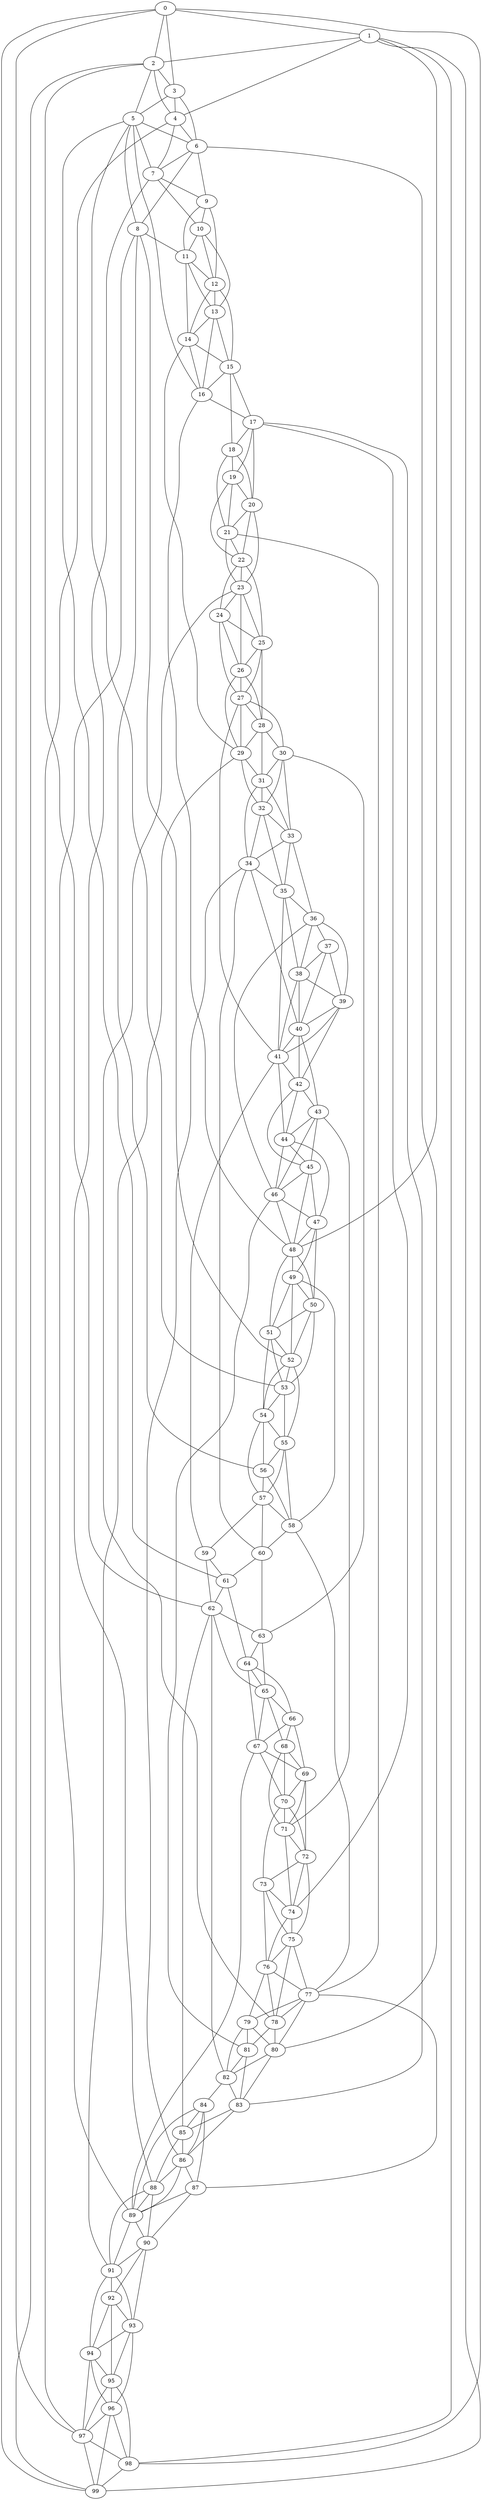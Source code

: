 strict graph "watts_strogatz_graph(100,6,0.1)" {
0;
1;
2;
3;
4;
5;
6;
7;
8;
9;
10;
11;
12;
13;
14;
15;
16;
17;
18;
19;
20;
21;
22;
23;
24;
25;
26;
27;
28;
29;
30;
31;
32;
33;
34;
35;
36;
37;
38;
39;
40;
41;
42;
43;
44;
45;
46;
47;
48;
49;
50;
51;
52;
53;
54;
55;
56;
57;
58;
59;
60;
61;
62;
63;
64;
65;
66;
67;
68;
69;
70;
71;
72;
73;
74;
75;
76;
77;
78;
79;
80;
81;
82;
83;
84;
85;
86;
87;
88;
89;
90;
91;
92;
93;
94;
95;
96;
97;
98;
99;
0 -- 1  [is_available=True, prob="1.0"];
0 -- 2  [is_available=True, prob="0.6610826369"];
0 -- 3  [is_available=True, prob="0.966992540334"];
0 -- 97  [is_available=True, prob="0.617160324223"];
0 -- 98  [is_available=True, prob="1.0"];
0 -- 99  [is_available=True, prob="1.0"];
1 -- 2  [is_available=True, prob="0.353484139685"];
1 -- 99  [is_available=True, prob="0.439606506853"];
1 -- 4  [is_available=True, prob="0.164283332581"];
1 -- 98  [is_available=True, prob="1.0"];
1 -- 48  [is_available=True, prob="1.0"];
2 -- 3  [is_available=True, prob="1.0"];
2 -- 4  [is_available=True, prob="0.203086253222"];
2 -- 5  [is_available=True, prob="0.0220100634842"];
2 -- 99  [is_available=True, prob="0.934657588716"];
2 -- 62  [is_available=True, prob="0.0590188600011"];
3 -- 4  [is_available=True, prob="0.426542392014"];
3 -- 5  [is_available=True, prob="0.88982569867"];
3 -- 6  [is_available=True, prob="0.91317622889"];
4 -- 97  [is_available=True, prob="1.0"];
4 -- 6  [is_available=True, prob="1.0"];
4 -- 7  [is_available=True, prob="0.0330082649463"];
5 -- 6  [is_available=True, prob="0.464926984473"];
5 -- 7  [is_available=True, prob="0.258160443524"];
5 -- 8  [is_available=True, prob="0.129942839235"];
5 -- 16  [is_available=True, prob="1.0"];
5 -- 53  [is_available=True, prob="1.0"];
5 -- 61  [is_available=True, prob="0.726824660529"];
6 -- 7  [is_available=True, prob="0.659382928351"];
6 -- 8  [is_available=True, prob="1.0"];
6 -- 9  [is_available=True, prob="0.557813254622"];
6 -- 80  [is_available=True, prob="0.775759560273"];
7 -- 9  [is_available=True, prob="0.391146378014"];
7 -- 10  [is_available=True, prob="0.108616311071"];
7 -- 88  [is_available=True, prob="0.400459574868"];
8 -- 11  [is_available=True, prob="1.0"];
8 -- 52  [is_available=True, prob="1.0"];
8 -- 56  [is_available=True, prob="0.49208185246"];
8 -- 89  [is_available=True, prob="0.996909845604"];
9 -- 10  [is_available=True, prob="1.0"];
9 -- 11  [is_available=True, prob="0.841291638359"];
9 -- 12  [is_available=True, prob="1.0"];
10 -- 11  [is_available=True, prob="0.22667586108"];
10 -- 12  [is_available=True, prob="1.0"];
10 -- 13  [is_available=True, prob="1.0"];
11 -- 12  [is_available=True, prob="0.853026284954"];
11 -- 13  [is_available=True, prob="0.617754615964"];
11 -- 14  [is_available=True, prob="0.655017398537"];
12 -- 13  [is_available=True, prob="1.0"];
12 -- 14  [is_available=True, prob="1.0"];
12 -- 15  [is_available=True, prob="0.0305568483413"];
13 -- 14  [is_available=True, prob="1.0"];
13 -- 15  [is_available=True, prob="1.0"];
13 -- 16  [is_available=True, prob="0.630658930057"];
14 -- 15  [is_available=True, prob="0.72897011305"];
14 -- 16  [is_available=True, prob="0.0912346154546"];
14 -- 29  [is_available=True, prob="0.772347896261"];
15 -- 16  [is_available=True, prob="1.0"];
15 -- 17  [is_available=True, prob="1.0"];
15 -- 18  [is_available=True, prob="0.919625860242"];
16 -- 48  [is_available=True, prob="0.726830417868"];
16 -- 17  [is_available=True, prob="0.534234244837"];
17 -- 83  [is_available=True, prob="1.0"];
17 -- 74  [is_available=True, prob="0.193990728867"];
17 -- 18  [is_available=True, prob="0.956973288672"];
17 -- 19  [is_available=True, prob="0.355261517477"];
17 -- 20  [is_available=True, prob="0.185147433269"];
18 -- 19  [is_available=True, prob="0.161138521501"];
18 -- 20  [is_available=True, prob="0.7203605336"];
18 -- 21  [is_available=True, prob="0.755090596521"];
19 -- 20  [is_available=True, prob="1.0"];
19 -- 21  [is_available=True, prob="0.250729247794"];
19 -- 22  [is_available=True, prob="1.0"];
20 -- 21  [is_available=True, prob="0.131066765666"];
20 -- 22  [is_available=True, prob="0.00295389986959"];
20 -- 23  [is_available=True, prob="0.940901558842"];
21 -- 77  [is_available=True, prob="1.0"];
21 -- 22  [is_available=True, prob="0.145708333097"];
21 -- 23  [is_available=True, prob="0.628209054863"];
22 -- 23  [is_available=True, prob="0.666070641877"];
22 -- 24  [is_available=True, prob="0.0607719252212"];
22 -- 25  [is_available=True, prob="0.552303580797"];
23 -- 78  [is_available=True, prob="0.75212244733"];
23 -- 24  [is_available=True, prob="0.914652880925"];
23 -- 25  [is_available=True, prob="0.963281769906"];
23 -- 26  [is_available=True, prob="0.710899747799"];
24 -- 25  [is_available=True, prob="0.500120086472"];
24 -- 26  [is_available=True, prob="0.841685890177"];
24 -- 27  [is_available=True, prob="1.0"];
25 -- 26  [is_available=True, prob="0.0575698456828"];
25 -- 27  [is_available=True, prob="0.259433211915"];
25 -- 28  [is_available=True, prob="0.19602073103"];
26 -- 27  [is_available=True, prob="0.0659138842188"];
26 -- 28  [is_available=True, prob="0.739785867131"];
26 -- 29  [is_available=True, prob="0.758669975294"];
27 -- 41  [is_available=True, prob="0.812501234931"];
27 -- 28  [is_available=True, prob="1.0"];
27 -- 29  [is_available=True, prob="0.91681089884"];
27 -- 30  [is_available=True, prob="0.189950898785"];
28 -- 29  [is_available=True, prob="0.472265476875"];
28 -- 30  [is_available=True, prob="0.641694402158"];
28 -- 31  [is_available=True, prob="0.0385403661438"];
29 -- 32  [is_available=True, prob="0.0624037063313"];
29 -- 91  [is_available=True, prob="0.8771720736"];
29 -- 31  [is_available=True, prob="0.634184528036"];
30 -- 32  [is_available=True, prob="0.944665304112"];
30 -- 33  [is_available=True, prob="1.0"];
30 -- 63  [is_available=True, prob="0.812803473922"];
30 -- 31  [is_available=True, prob="0.998976031898"];
31 -- 32  [is_available=True, prob="0.218706922109"];
31 -- 33  [is_available=True, prob="0.308558381989"];
31 -- 34  [is_available=True, prob="0.873319157761"];
32 -- 33  [is_available=True, prob="0.242696255229"];
32 -- 34  [is_available=True, prob="0.227690271504"];
32 -- 35  [is_available=True, prob="0.364455004836"];
33 -- 34  [is_available=True, prob="0.377806872597"];
33 -- 35  [is_available=True, prob="0.580564891143"];
33 -- 36  [is_available=True, prob="0.423442939012"];
34 -- 35  [is_available=True, prob="0.966755534819"];
34 -- 40  [is_available=True, prob="0.417414549722"];
34 -- 86  [is_available=True, prob="1.0"];
34 -- 60  [is_available=True, prob="1.0"];
35 -- 36  [is_available=True, prob="1.0"];
35 -- 38  [is_available=True, prob="0.342395190341"];
35 -- 41  [is_available=True, prob="0.396898077236"];
36 -- 37  [is_available=True, prob="0.70900137683"];
36 -- 38  [is_available=True, prob="0.743979095736"];
36 -- 39  [is_available=True, prob="0.0396376562005"];
36 -- 46  [is_available=True, prob="1.0"];
37 -- 38  [is_available=True, prob="0.166684062334"];
37 -- 39  [is_available=True, prob="0.910996965438"];
37 -- 40  [is_available=True, prob="0.944555277477"];
38 -- 39  [is_available=True, prob="1.0"];
38 -- 40  [is_available=True, prob="1.0"];
38 -- 41  [is_available=True, prob="0.031815697737"];
39 -- 40  [is_available=True, prob="0.3243960434"];
39 -- 41  [is_available=True, prob="1.0"];
39 -- 42  [is_available=True, prob="1.0"];
40 -- 41  [is_available=True, prob="0.469921897908"];
40 -- 42  [is_available=True, prob="1.0"];
40 -- 43  [is_available=True, prob="1.0"];
41 -- 42  [is_available=True, prob="1.0"];
41 -- 44  [is_available=True, prob="0.805670737985"];
41 -- 59  [is_available=True, prob="1.0"];
42 -- 43  [is_available=True, prob="1.0"];
42 -- 44  [is_available=True, prob="1.0"];
42 -- 45  [is_available=True, prob="0.612061424715"];
43 -- 71  [is_available=True, prob="0.636559723551"];
43 -- 44  [is_available=True, prob="0.0199033242078"];
43 -- 45  [is_available=True, prob="0.487613895158"];
43 -- 46  [is_available=True, prob="1.0"];
44 -- 45  [is_available=True, prob="0.566487653859"];
44 -- 46  [is_available=True, prob="1.0"];
44 -- 47  [is_available=True, prob="0.845340108429"];
45 -- 46  [is_available=True, prob="0.700872745843"];
45 -- 47  [is_available=True, prob="1.0"];
45 -- 48  [is_available=True, prob="0.38010249942"];
46 -- 47  [is_available=True, prob="0.0488541389848"];
46 -- 48  [is_available=True, prob="0.127479955804"];
46 -- 81  [is_available=True, prob="1.0"];
47 -- 48  [is_available=True, prob="0.28847465008"];
47 -- 49  [is_available=True, prob="1.0"];
47 -- 50  [is_available=True, prob="0.715736271882"];
48 -- 49  [is_available=True, prob="0.513434187451"];
48 -- 50  [is_available=True, prob="0.55132979672"];
48 -- 51  [is_available=True, prob="0.876277582973"];
49 -- 50  [is_available=True, prob="1.0"];
49 -- 51  [is_available=True, prob="1.0"];
49 -- 52  [is_available=True, prob="0.325705393"];
49 -- 58  [is_available=True, prob="0.0189883379094"];
50 -- 51  [is_available=True, prob="0.434427931461"];
50 -- 52  [is_available=True, prob="0.756220602322"];
50 -- 53  [is_available=True, prob="0.744263950282"];
51 -- 52  [is_available=True, prob="0.0743176147573"];
51 -- 53  [is_available=True, prob="1.0"];
51 -- 54  [is_available=True, prob="0.0534616669066"];
52 -- 53  [is_available=True, prob="0.596600806462"];
52 -- 54  [is_available=True, prob="1.0"];
52 -- 55  [is_available=True, prob="0.28356967758"];
53 -- 54  [is_available=True, prob="1.0"];
53 -- 55  [is_available=True, prob="0.284325963274"];
54 -- 55  [is_available=True, prob="0.067049362858"];
54 -- 56  [is_available=True, prob="1.0"];
54 -- 57  [is_available=True, prob="1.0"];
55 -- 56  [is_available=True, prob="1.0"];
55 -- 57  [is_available=True, prob="0.326660511483"];
55 -- 58  [is_available=True, prob="0.189397598001"];
56 -- 57  [is_available=True, prob="0.638153628966"];
56 -- 58  [is_available=True, prob="0.627462223242"];
57 -- 58  [is_available=True, prob="1.0"];
57 -- 59  [is_available=True, prob="0.255293987768"];
57 -- 60  [is_available=True, prob="0.666190986554"];
58 -- 77  [is_available=True, prob="0.533111966395"];
58 -- 60  [is_available=True, prob="0.0769190110945"];
59 -- 61  [is_available=True, prob="0.357140751337"];
59 -- 62  [is_available=True, prob="0.765799837553"];
60 -- 61  [is_available=True, prob="0.351646281676"];
60 -- 63  [is_available=True, prob="1.0"];
61 -- 64  [is_available=True, prob="0.781690998837"];
61 -- 62  [is_available=True, prob="1.0"];
62 -- 65  [is_available=True, prob="1.0"];
62 -- 82  [is_available=True, prob="0.264782494137"];
62 -- 85  [is_available=True, prob="1.0"];
62 -- 63  [is_available=True, prob="1.0"];
63 -- 64  [is_available=True, prob="0.657005328758"];
63 -- 65  [is_available=True, prob="1.0"];
64 -- 65  [is_available=True, prob="0.958321189654"];
64 -- 66  [is_available=True, prob="0.117873340111"];
64 -- 67  [is_available=True, prob="0.525154107498"];
65 -- 66  [is_available=True, prob="1.0"];
65 -- 67  [is_available=True, prob="0.469928657517"];
65 -- 68  [is_available=True, prob="0.806227519809"];
66 -- 67  [is_available=True, prob="0.480036549048"];
66 -- 68  [is_available=True, prob="0.515365047215"];
66 -- 69  [is_available=True, prob="0.75342885982"];
67 -- 69  [is_available=True, prob="1.0"];
67 -- 70  [is_available=True, prob="0.489647171507"];
67 -- 89  [is_available=True, prob="0.496857379963"];
68 -- 69  [is_available=True, prob="1.0"];
68 -- 70  [is_available=True, prob="0.508729019781"];
68 -- 71  [is_available=True, prob="0.290385437237"];
69 -- 70  [is_available=True, prob="1.0"];
69 -- 71  [is_available=True, prob="0.181688951353"];
69 -- 72  [is_available=True, prob="0.505135728839"];
70 -- 71  [is_available=True, prob="0.808499699787"];
70 -- 72  [is_available=True, prob="0.998987765238"];
70 -- 73  [is_available=True, prob="1.0"];
71 -- 72  [is_available=True, prob="0.962311538756"];
71 -- 74  [is_available=True, prob="0.609210085818"];
72 -- 73  [is_available=True, prob="0.880298584765"];
72 -- 74  [is_available=True, prob="1.0"];
72 -- 75  [is_available=True, prob="0.241706920246"];
73 -- 74  [is_available=True, prob="0.0279403843684"];
73 -- 75  [is_available=True, prob="1.0"];
73 -- 76  [is_available=True, prob="0.687553948572"];
74 -- 75  [is_available=True, prob="1.0"];
74 -- 76  [is_available=True, prob="0.990608282905"];
75 -- 76  [is_available=True, prob="0.898330124373"];
75 -- 77  [is_available=True, prob="1.0"];
75 -- 78  [is_available=True, prob="0.233348224402"];
76 -- 77  [is_available=True, prob="1.0"];
76 -- 78  [is_available=True, prob="1.0"];
76 -- 79  [is_available=True, prob="0.360600473139"];
77 -- 78  [is_available=True, prob="0.349140213327"];
77 -- 79  [is_available=True, prob="0.493724750703"];
77 -- 80  [is_available=True, prob="1.0"];
77 -- 87  [is_available=True, prob="0.328977714929"];
78 -- 80  [is_available=True, prob="0.922976409578"];
78 -- 81  [is_available=True, prob="0.182913988661"];
79 -- 80  [is_available=True, prob="1.0"];
79 -- 81  [is_available=True, prob="0.821115961172"];
79 -- 82  [is_available=True, prob="1.0"];
80 -- 82  [is_available=True, prob="0.450499516697"];
80 -- 83  [is_available=True, prob="0.488378373249"];
81 -- 82  [is_available=True, prob="1.0"];
81 -- 83  [is_available=True, prob="0.723326505694"];
82 -- 83  [is_available=True, prob="0.579077499152"];
82 -- 84  [is_available=True, prob="0.198436869339"];
83 -- 85  [is_available=True, prob="0.493441892188"];
83 -- 86  [is_available=True, prob="1.0"];
84 -- 85  [is_available=True, prob="0.899755027725"];
84 -- 86  [is_available=True, prob="0.673591724744"];
84 -- 87  [is_available=True, prob="0.238775316246"];
84 -- 89  [is_available=True, prob="0.510767591676"];
85 -- 86  [is_available=True, prob="1.0"];
85 -- 88  [is_available=True, prob="1.0"];
86 -- 87  [is_available=True, prob="1.0"];
86 -- 88  [is_available=True, prob="0.577242237756"];
86 -- 89  [is_available=True, prob="0.0422612717588"];
87 -- 89  [is_available=True, prob="0.525493818445"];
87 -- 90  [is_available=True, prob="0.807892666043"];
88 -- 89  [is_available=True, prob="0.953418054775"];
88 -- 90  [is_available=True, prob="0.301369435643"];
88 -- 91  [is_available=True, prob="0.587839486382"];
89 -- 90  [is_available=True, prob="0.902158629362"];
89 -- 91  [is_available=True, prob="1.0"];
90 -- 91  [is_available=True, prob="0.886807209371"];
90 -- 92  [is_available=True, prob="1.0"];
90 -- 93  [is_available=True, prob="0.264366845979"];
91 -- 92  [is_available=True, prob="0.632363619713"];
91 -- 93  [is_available=True, prob="0.590234253672"];
91 -- 94  [is_available=True, prob="1.0"];
92 -- 93  [is_available=True, prob="1.0"];
92 -- 94  [is_available=True, prob="0.283163497406"];
92 -- 95  [is_available=True, prob="0.47314022302"];
93 -- 96  [is_available=True, prob="0.271424433018"];
93 -- 94  [is_available=True, prob="0.820734830545"];
93 -- 95  [is_available=True, prob="0.872226816043"];
94 -- 96  [is_available=True, prob="1.0"];
94 -- 97  [is_available=True, prob="1.0"];
94 -- 95  [is_available=True, prob="0.10601247524"];
95 -- 96  [is_available=True, prob="0.302215807541"];
95 -- 97  [is_available=True, prob="1.0"];
95 -- 98  [is_available=True, prob="0.520559343337"];
96 -- 97  [is_available=True, prob="0.637558109284"];
96 -- 98  [is_available=True, prob="1.0"];
96 -- 99  [is_available=True, prob="0.264992344285"];
97 -- 98  [is_available=True, prob="1.0"];
97 -- 99  [is_available=True, prob="0.818996650321"];
98 -- 99  [is_available=True, prob="0.468962747155"];
}
